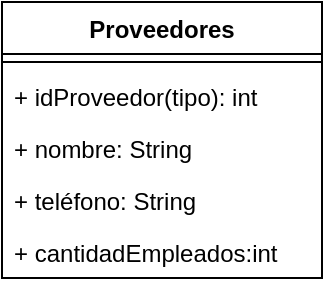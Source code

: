 <mxfile version="22.0.8" type="github">
  <diagram name="Página-1" id="B6JyDYfuaR4T67dyC2_I">
    <mxGraphModel dx="290" dy="604" grid="1" gridSize="10" guides="1" tooltips="1" connect="1" arrows="1" fold="1" page="1" pageScale="1" pageWidth="827" pageHeight="1169" math="0" shadow="0">
      <root>
        <mxCell id="0" />
        <mxCell id="1" parent="0" />
        <mxCell id="ZeTGr8I9CNjk6_jCJnfP-1" value="Proveedores" style="swimlane;fontStyle=1;align=center;verticalAlign=top;childLayout=stackLayout;horizontal=1;startSize=26;horizontalStack=0;resizeParent=1;resizeParentMax=0;resizeLast=0;collapsible=1;marginBottom=0;whiteSpace=wrap;html=1;" vertex="1" parent="1">
          <mxGeometry x="330" y="270" width="160" height="138" as="geometry" />
        </mxCell>
        <mxCell id="ZeTGr8I9CNjk6_jCJnfP-3" value="" style="line;strokeWidth=1;fillColor=none;align=left;verticalAlign=middle;spacingTop=-1;spacingLeft=3;spacingRight=3;rotatable=0;labelPosition=right;points=[];portConstraint=eastwest;strokeColor=inherit;" vertex="1" parent="ZeTGr8I9CNjk6_jCJnfP-1">
          <mxGeometry y="26" width="160" height="8" as="geometry" />
        </mxCell>
        <mxCell id="ZeTGr8I9CNjk6_jCJnfP-4" value="+ idProveedor(tipo): int" style="text;strokeColor=none;fillColor=none;align=left;verticalAlign=top;spacingLeft=4;spacingRight=4;overflow=hidden;rotatable=0;points=[[0,0.5],[1,0.5]];portConstraint=eastwest;whiteSpace=wrap;html=1;" vertex="1" parent="ZeTGr8I9CNjk6_jCJnfP-1">
          <mxGeometry y="34" width="160" height="26" as="geometry" />
        </mxCell>
        <mxCell id="ZeTGr8I9CNjk6_jCJnfP-2" value="+ nombre: String" style="text;strokeColor=none;fillColor=none;align=left;verticalAlign=top;spacingLeft=4;spacingRight=4;overflow=hidden;rotatable=0;points=[[0,0.5],[1,0.5]];portConstraint=eastwest;whiteSpace=wrap;html=1;" vertex="1" parent="ZeTGr8I9CNjk6_jCJnfP-1">
          <mxGeometry y="60" width="160" height="26" as="geometry" />
        </mxCell>
        <mxCell id="ZeTGr8I9CNjk6_jCJnfP-5" value="+ teléfono: String" style="text;strokeColor=none;fillColor=none;align=left;verticalAlign=top;spacingLeft=4;spacingRight=4;overflow=hidden;rotatable=0;points=[[0,0.5],[1,0.5]];portConstraint=eastwest;whiteSpace=wrap;html=1;" vertex="1" parent="ZeTGr8I9CNjk6_jCJnfP-1">
          <mxGeometry y="86" width="160" height="26" as="geometry" />
        </mxCell>
        <mxCell id="ZeTGr8I9CNjk6_jCJnfP-6" value="&lt;font&gt;+ cantidadEmpleados&lt;/font&gt;&lt;font&gt;:int&lt;/font&gt;" style="text;strokeColor=none;fillColor=none;align=left;verticalAlign=top;spacingLeft=4;spacingRight=4;overflow=hidden;rotatable=0;points=[[0,0.5],[1,0.5]];portConstraint=eastwest;whiteSpace=wrap;html=1;" vertex="1" parent="ZeTGr8I9CNjk6_jCJnfP-1">
          <mxGeometry y="112" width="160" height="26" as="geometry" />
        </mxCell>
      </root>
    </mxGraphModel>
  </diagram>
</mxfile>
